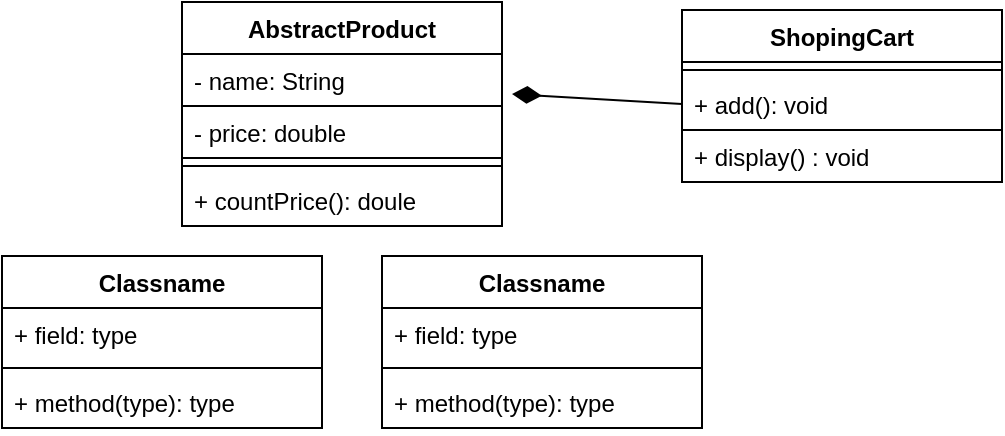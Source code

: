 <mxfile version="21.8.1" type="github">
  <diagram name="第 1 页" id="eBx3h2gKj6_HCztuXan-">
    <mxGraphModel dx="1291" dy="741" grid="1" gridSize="10" guides="1" tooltips="1" connect="1" arrows="1" fold="1" page="1" pageScale="1" pageWidth="827" pageHeight="1169" math="0" shadow="0">
      <root>
        <mxCell id="0" />
        <mxCell id="1" parent="0" />
        <mxCell id="T60nF198d9R95vfIhOnv-1" value="ShopingCart" style="swimlane;fontStyle=1;align=center;verticalAlign=top;childLayout=stackLayout;horizontal=1;startSize=26;horizontalStack=0;resizeParent=1;resizeParentMax=0;resizeLast=0;collapsible=1;marginBottom=0;whiteSpace=wrap;html=1;strokeColor=default;" vertex="1" parent="1">
          <mxGeometry x="320" y="127" width="160" height="86" as="geometry" />
        </mxCell>
        <mxCell id="T60nF198d9R95vfIhOnv-3" value="" style="line;strokeWidth=1;fillColor=none;align=left;verticalAlign=middle;spacingTop=-1;spacingLeft=3;spacingRight=3;rotatable=0;labelPosition=right;points=[];portConstraint=eastwest;strokeColor=inherit;" vertex="1" parent="T60nF198d9R95vfIhOnv-1">
          <mxGeometry y="26" width="160" height="8" as="geometry" />
        </mxCell>
        <mxCell id="T60nF198d9R95vfIhOnv-4" value="+ add(): void" style="text;strokeColor=none;fillColor=none;align=left;verticalAlign=top;spacingLeft=4;spacingRight=4;overflow=hidden;rotatable=0;points=[[0,0.5],[1,0.5]];portConstraint=eastwest;whiteSpace=wrap;html=1;" vertex="1" parent="T60nF198d9R95vfIhOnv-1">
          <mxGeometry y="34" width="160" height="26" as="geometry" />
        </mxCell>
        <mxCell id="T60nF198d9R95vfIhOnv-18" value="+ display() : void" style="text;strokeColor=default;fillColor=none;align=left;verticalAlign=top;spacingLeft=4;spacingRight=4;overflow=hidden;rotatable=0;points=[[0,0.5],[1,0.5]];portConstraint=eastwest;whiteSpace=wrap;html=1;" vertex="1" parent="T60nF198d9R95vfIhOnv-1">
          <mxGeometry y="60" width="160" height="26" as="geometry" />
        </mxCell>
        <mxCell id="T60nF198d9R95vfIhOnv-5" value="Classname" style="swimlane;fontStyle=1;align=center;verticalAlign=top;childLayout=stackLayout;horizontal=1;startSize=26;horizontalStack=0;resizeParent=1;resizeParentMax=0;resizeLast=0;collapsible=1;marginBottom=0;whiteSpace=wrap;html=1;" vertex="1" parent="1">
          <mxGeometry x="-20" y="250" width="160" height="86" as="geometry" />
        </mxCell>
        <mxCell id="T60nF198d9R95vfIhOnv-6" value="+ field: type" style="text;strokeColor=none;fillColor=none;align=left;verticalAlign=top;spacingLeft=4;spacingRight=4;overflow=hidden;rotatable=0;points=[[0,0.5],[1,0.5]];portConstraint=eastwest;whiteSpace=wrap;html=1;" vertex="1" parent="T60nF198d9R95vfIhOnv-5">
          <mxGeometry y="26" width="160" height="26" as="geometry" />
        </mxCell>
        <mxCell id="T60nF198d9R95vfIhOnv-7" value="" style="line;strokeWidth=1;fillColor=none;align=left;verticalAlign=middle;spacingTop=-1;spacingLeft=3;spacingRight=3;rotatable=0;labelPosition=right;points=[];portConstraint=eastwest;strokeColor=inherit;" vertex="1" parent="T60nF198d9R95vfIhOnv-5">
          <mxGeometry y="52" width="160" height="8" as="geometry" />
        </mxCell>
        <mxCell id="T60nF198d9R95vfIhOnv-8" value="+ method(type): type" style="text;strokeColor=none;fillColor=none;align=left;verticalAlign=top;spacingLeft=4;spacingRight=4;overflow=hidden;rotatable=0;points=[[0,0.5],[1,0.5]];portConstraint=eastwest;whiteSpace=wrap;html=1;" vertex="1" parent="T60nF198d9R95vfIhOnv-5">
          <mxGeometry y="60" width="160" height="26" as="geometry" />
        </mxCell>
        <mxCell id="T60nF198d9R95vfIhOnv-13" value="Classname" style="swimlane;fontStyle=1;align=center;verticalAlign=top;childLayout=stackLayout;horizontal=1;startSize=26;horizontalStack=0;resizeParent=1;resizeParentMax=0;resizeLast=0;collapsible=1;marginBottom=0;whiteSpace=wrap;html=1;" vertex="1" parent="1">
          <mxGeometry x="170" y="250" width="160" height="86" as="geometry" />
        </mxCell>
        <mxCell id="T60nF198d9R95vfIhOnv-14" value="+ field: type" style="text;strokeColor=none;fillColor=none;align=left;verticalAlign=top;spacingLeft=4;spacingRight=4;overflow=hidden;rotatable=0;points=[[0,0.5],[1,0.5]];portConstraint=eastwest;whiteSpace=wrap;html=1;" vertex="1" parent="T60nF198d9R95vfIhOnv-13">
          <mxGeometry y="26" width="160" height="26" as="geometry" />
        </mxCell>
        <mxCell id="T60nF198d9R95vfIhOnv-15" value="" style="line;strokeWidth=1;fillColor=none;align=left;verticalAlign=middle;spacingTop=-1;spacingLeft=3;spacingRight=3;rotatable=0;labelPosition=right;points=[];portConstraint=eastwest;strokeColor=inherit;" vertex="1" parent="T60nF198d9R95vfIhOnv-13">
          <mxGeometry y="52" width="160" height="8" as="geometry" />
        </mxCell>
        <mxCell id="T60nF198d9R95vfIhOnv-16" value="+ method(type): type" style="text;strokeColor=none;fillColor=none;align=left;verticalAlign=top;spacingLeft=4;spacingRight=4;overflow=hidden;rotatable=0;points=[[0,0.5],[1,0.5]];portConstraint=eastwest;whiteSpace=wrap;html=1;" vertex="1" parent="T60nF198d9R95vfIhOnv-13">
          <mxGeometry y="60" width="160" height="26" as="geometry" />
        </mxCell>
        <mxCell id="T60nF198d9R95vfIhOnv-19" style="edgeStyle=orthogonalEdgeStyle;rounded=0;orthogonalLoop=1;jettySize=auto;html=1;exitX=0.5;exitY=0;exitDx=0;exitDy=0;entryX=0.513;entryY=0.962;entryDx=0;entryDy=0;entryPerimeter=0;endArrow=block;endFill=0;" edge="1" parent="1" source="T60nF198d9R95vfIhOnv-5" target="T60nF198d9R95vfIhOnv-12">
          <mxGeometry relative="1" as="geometry" />
        </mxCell>
        <mxCell id="T60nF198d9R95vfIhOnv-20" style="edgeStyle=orthogonalEdgeStyle;rounded=0;orthogonalLoop=1;jettySize=auto;html=1;exitX=0.5;exitY=0;exitDx=0;exitDy=0;entryX=0.763;entryY=1;entryDx=0;entryDy=0;entryPerimeter=0;endArrow=block;endFill=0;" edge="1" parent="1" source="T60nF198d9R95vfIhOnv-13" target="T60nF198d9R95vfIhOnv-12">
          <mxGeometry relative="1" as="geometry" />
        </mxCell>
        <mxCell id="T60nF198d9R95vfIhOnv-21" value="" style="endArrow=diamondThin;html=1;rounded=0;exitX=0;exitY=0.5;exitDx=0;exitDy=0;endFill=1;endSize=12;" edge="1" parent="1" source="T60nF198d9R95vfIhOnv-4">
          <mxGeometry width="50" height="50" relative="1" as="geometry">
            <mxPoint x="220" y="410" as="sourcePoint" />
            <mxPoint x="235" y="169" as="targetPoint" />
          </mxGeometry>
        </mxCell>
        <mxCell id="T60nF198d9R95vfIhOnv-27" value="AbstractProduct" style="swimlane;fontStyle=1;align=center;verticalAlign=top;childLayout=stackLayout;horizontal=1;startSize=26;horizontalStack=0;resizeParent=1;resizeParentMax=0;resizeLast=0;collapsible=1;marginBottom=0;whiteSpace=wrap;html=1;" vertex="1" parent="1">
          <mxGeometry x="70" y="123" width="160" height="112" as="geometry" />
        </mxCell>
        <mxCell id="T60nF198d9R95vfIhOnv-28" value="- name: String  " style="text;strokeColor=none;fillColor=none;align=left;verticalAlign=top;spacingLeft=4;spacingRight=4;overflow=hidden;rotatable=0;points=[[0,0.5],[1,0.5]];portConstraint=eastwest;whiteSpace=wrap;html=1;" vertex="1" parent="T60nF198d9R95vfIhOnv-27">
          <mxGeometry y="26" width="160" height="26" as="geometry" />
        </mxCell>
        <mxCell id="T60nF198d9R95vfIhOnv-31" value="- price: double  " style="text;strokeColor=default;fillColor=none;align=left;verticalAlign=top;spacingLeft=4;spacingRight=4;overflow=hidden;rotatable=0;points=[[0,0.5],[1,0.5]];portConstraint=eastwest;whiteSpace=wrap;html=1;" vertex="1" parent="T60nF198d9R95vfIhOnv-27">
          <mxGeometry y="52" width="160" height="26" as="geometry" />
        </mxCell>
        <mxCell id="T60nF198d9R95vfIhOnv-29" value="" style="line;strokeWidth=1;fillColor=none;align=left;verticalAlign=middle;spacingTop=-1;spacingLeft=3;spacingRight=3;rotatable=0;labelPosition=right;points=[];portConstraint=eastwest;strokeColor=inherit;" vertex="1" parent="T60nF198d9R95vfIhOnv-27">
          <mxGeometry y="78" width="160" height="8" as="geometry" />
        </mxCell>
        <mxCell id="T60nF198d9R95vfIhOnv-30" value="+ countPrice(): doule" style="text;strokeColor=none;fillColor=none;align=left;verticalAlign=top;spacingLeft=4;spacingRight=4;overflow=hidden;rotatable=0;points=[[0,0.5],[1,0.5]];portConstraint=eastwest;whiteSpace=wrap;html=1;" vertex="1" parent="T60nF198d9R95vfIhOnv-27">
          <mxGeometry y="86" width="160" height="26" as="geometry" />
        </mxCell>
      </root>
    </mxGraphModel>
  </diagram>
</mxfile>
